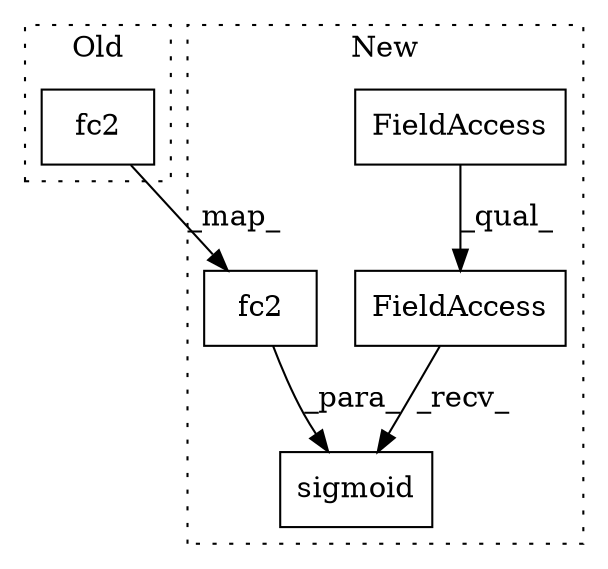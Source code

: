 digraph G {
subgraph cluster0 {
1 [label="fc2" a="32" s="26565,26570" l="4,1" shape="box"];
label = "Old";
style="dotted";
}
subgraph cluster1 {
2 [label="fc2" a="32" s="26662,26667" l="4,1" shape="box"];
3 [label="sigmoid" a="32" s="26649,26668" l="8,1" shape="box"];
4 [label="FieldAccess" a="22" s="26629" l="19" shape="box"];
5 [label="FieldAccess" a="22" s="26629" l="8" shape="box"];
label = "New";
style="dotted";
}
1 -> 2 [label="_map_"];
2 -> 3 [label="_para_"];
4 -> 3 [label="_recv_"];
5 -> 4 [label="_qual_"];
}